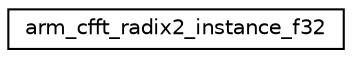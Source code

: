 digraph "Graphical Class Hierarchy"
{
 // LATEX_PDF_SIZE
  edge [fontname="Helvetica",fontsize="10",labelfontname="Helvetica",labelfontsize="10"];
  node [fontname="Helvetica",fontsize="10",shape=record];
  rankdir="LR";
  Node0 [label="arm_cfft_radix2_instance_f32",height=0.2,width=0.4,color="black", fillcolor="white", style="filled",URL="$structarm__cfft__radix2__instance__f32.html",tooltip="Instance structure for the floating-point CFFT/CIFFT function."];
}
